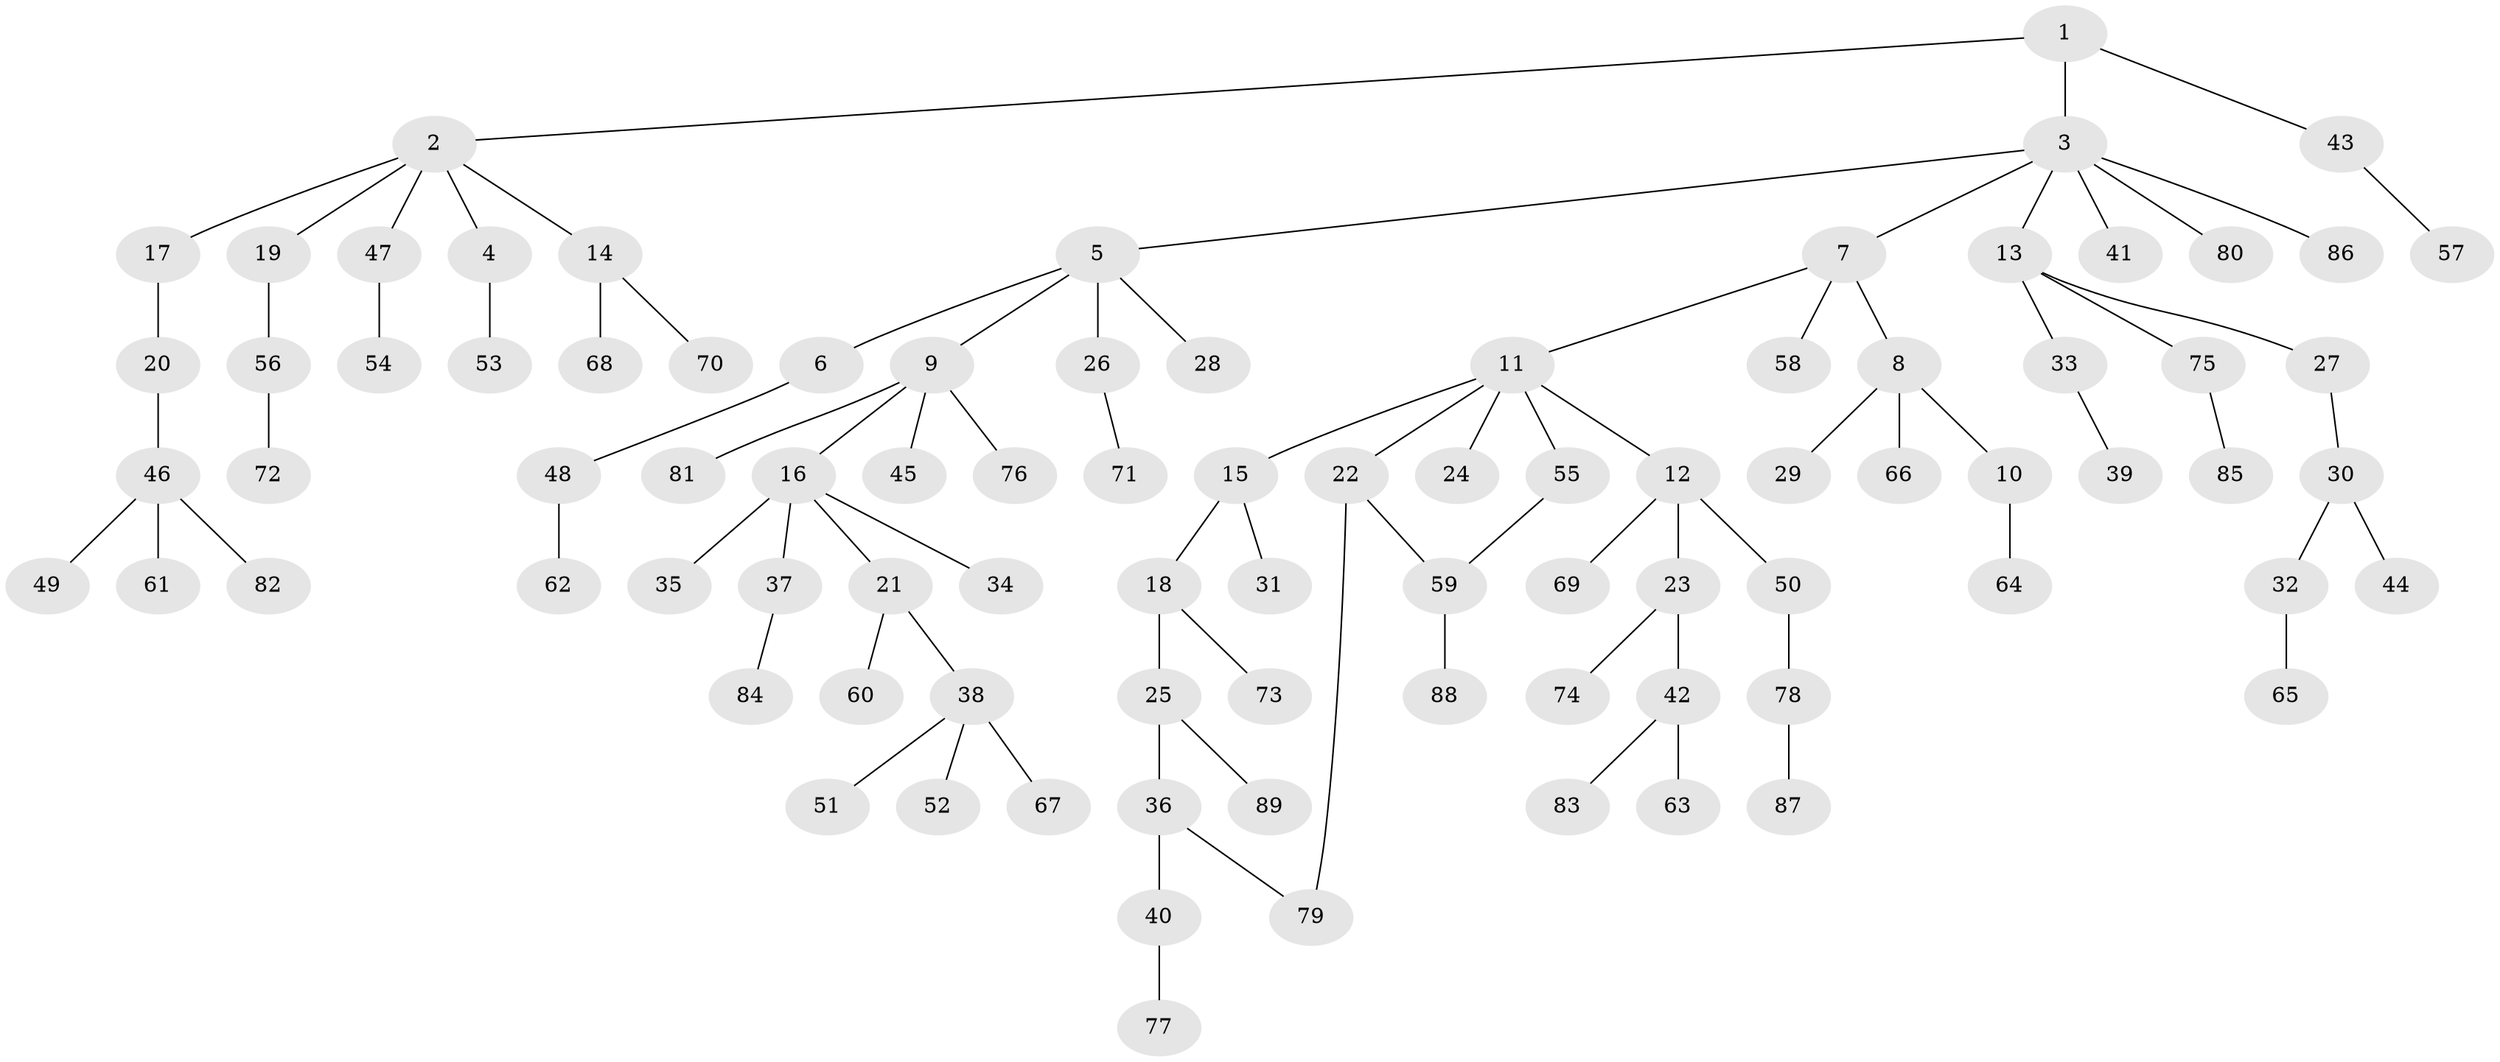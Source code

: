 // coarse degree distribution, {8: 0.022727272727272728, 1: 0.7954545454545454, 4: 0.022727272727272728, 2: 0.11363636363636363, 3: 0.022727272727272728, 26: 0.022727272727272728}
// Generated by graph-tools (version 1.1) at 2025/45/03/04/25 21:45:35]
// undirected, 89 vertices, 90 edges
graph export_dot {
graph [start="1"]
  node [color=gray90,style=filled];
  1;
  2;
  3;
  4;
  5;
  6;
  7;
  8;
  9;
  10;
  11;
  12;
  13;
  14;
  15;
  16;
  17;
  18;
  19;
  20;
  21;
  22;
  23;
  24;
  25;
  26;
  27;
  28;
  29;
  30;
  31;
  32;
  33;
  34;
  35;
  36;
  37;
  38;
  39;
  40;
  41;
  42;
  43;
  44;
  45;
  46;
  47;
  48;
  49;
  50;
  51;
  52;
  53;
  54;
  55;
  56;
  57;
  58;
  59;
  60;
  61;
  62;
  63;
  64;
  65;
  66;
  67;
  68;
  69;
  70;
  71;
  72;
  73;
  74;
  75;
  76;
  77;
  78;
  79;
  80;
  81;
  82;
  83;
  84;
  85;
  86;
  87;
  88;
  89;
  1 -- 2;
  1 -- 3;
  1 -- 43;
  2 -- 4;
  2 -- 14;
  2 -- 17;
  2 -- 19;
  2 -- 47;
  3 -- 5;
  3 -- 7;
  3 -- 13;
  3 -- 41;
  3 -- 80;
  3 -- 86;
  4 -- 53;
  5 -- 6;
  5 -- 9;
  5 -- 26;
  5 -- 28;
  6 -- 48;
  7 -- 8;
  7 -- 11;
  7 -- 58;
  8 -- 10;
  8 -- 29;
  8 -- 66;
  9 -- 16;
  9 -- 45;
  9 -- 76;
  9 -- 81;
  10 -- 64;
  11 -- 12;
  11 -- 15;
  11 -- 22;
  11 -- 24;
  11 -- 55;
  12 -- 23;
  12 -- 50;
  12 -- 69;
  13 -- 27;
  13 -- 33;
  13 -- 75;
  14 -- 68;
  14 -- 70;
  15 -- 18;
  15 -- 31;
  16 -- 21;
  16 -- 34;
  16 -- 35;
  16 -- 37;
  17 -- 20;
  18 -- 25;
  18 -- 73;
  19 -- 56;
  20 -- 46;
  21 -- 38;
  21 -- 60;
  22 -- 59;
  22 -- 79;
  23 -- 42;
  23 -- 74;
  25 -- 36;
  25 -- 89;
  26 -- 71;
  27 -- 30;
  30 -- 32;
  30 -- 44;
  32 -- 65;
  33 -- 39;
  36 -- 40;
  36 -- 79;
  37 -- 84;
  38 -- 51;
  38 -- 52;
  38 -- 67;
  40 -- 77;
  42 -- 63;
  42 -- 83;
  43 -- 57;
  46 -- 49;
  46 -- 61;
  46 -- 82;
  47 -- 54;
  48 -- 62;
  50 -- 78;
  55 -- 59;
  56 -- 72;
  59 -- 88;
  75 -- 85;
  78 -- 87;
}
